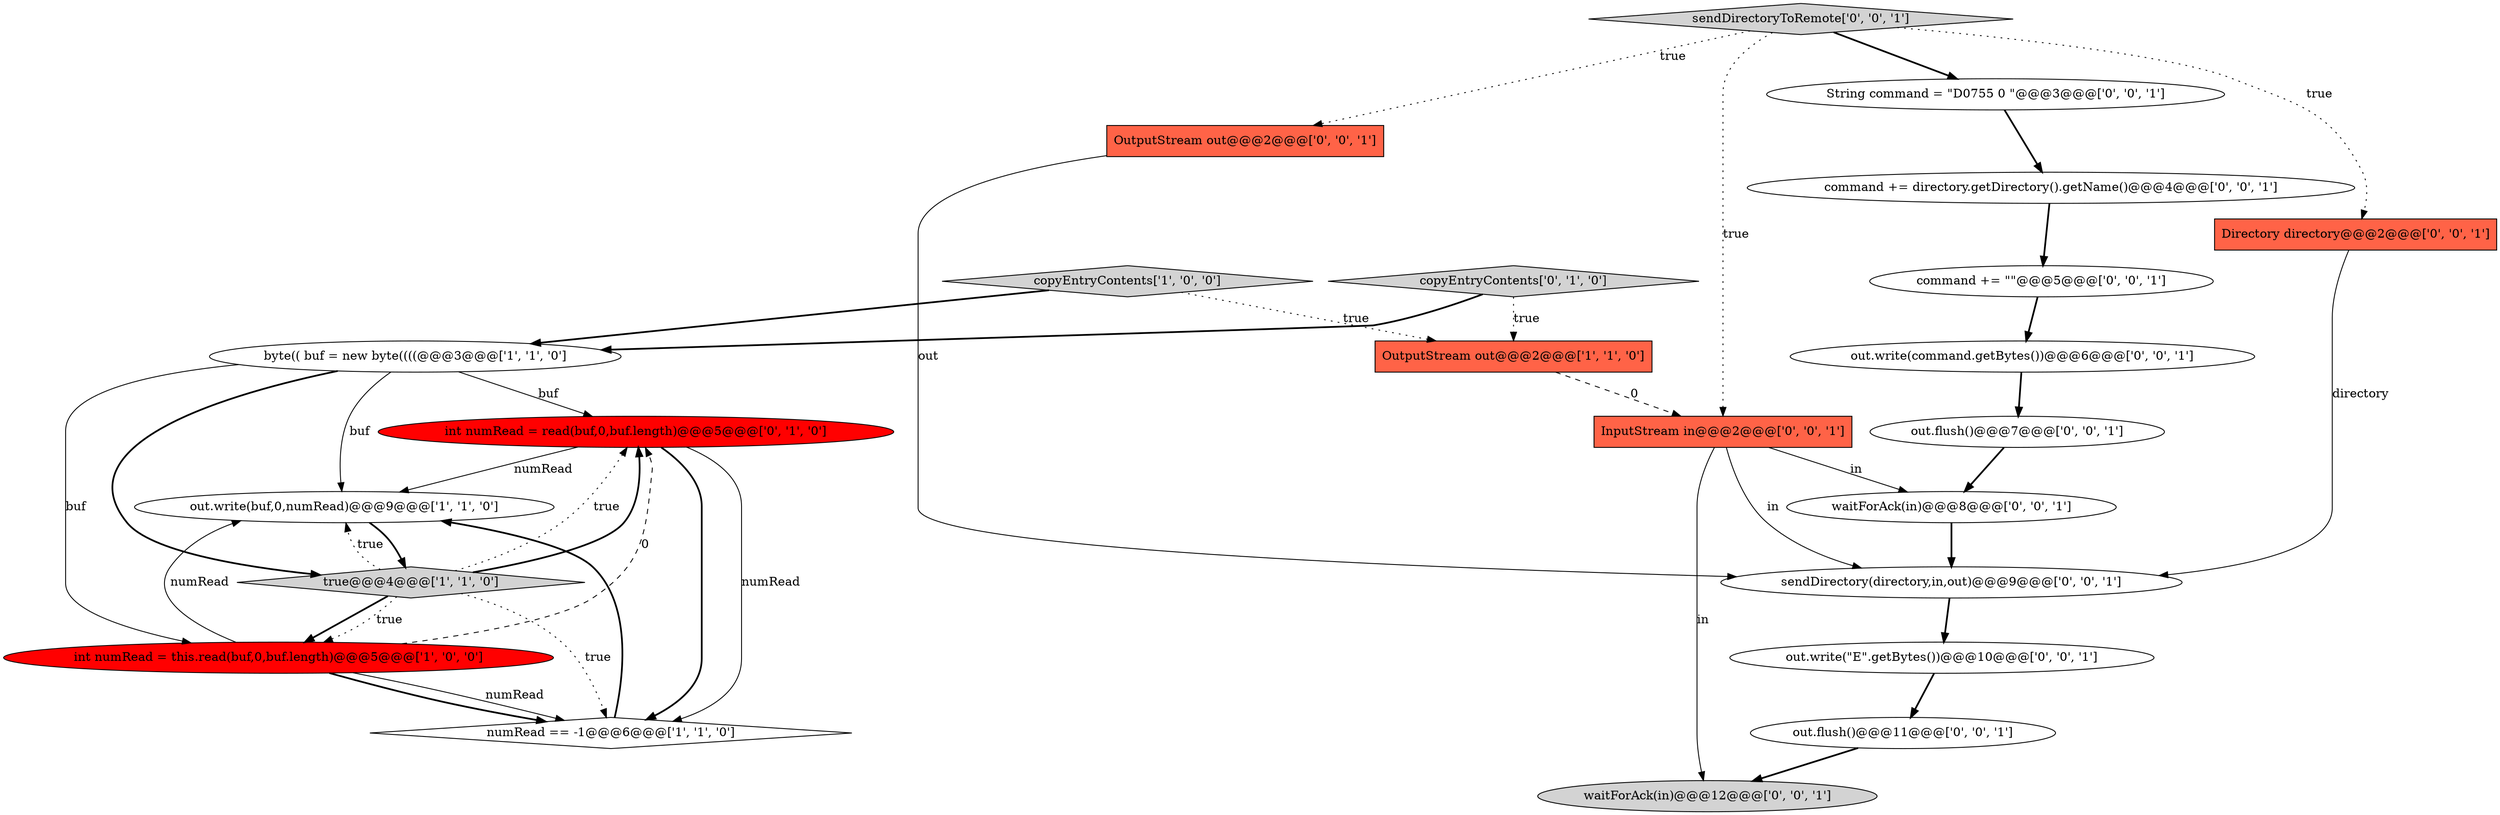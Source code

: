 digraph {
7 [style = filled, label = "int numRead = read(buf,0,buf.length)@@@5@@@['0', '1', '0']", fillcolor = red, shape = ellipse image = "AAA1AAABBB2BBB"];
18 [style = filled, label = "OutputStream out@@@2@@@['0', '0', '1']", fillcolor = tomato, shape = box image = "AAA0AAABBB3BBB"];
9 [style = filled, label = "sendDirectoryToRemote['0', '0', '1']", fillcolor = lightgray, shape = diamond image = "AAA0AAABBB3BBB"];
16 [style = filled, label = "sendDirectory(directory,in,out)@@@9@@@['0', '0', '1']", fillcolor = white, shape = ellipse image = "AAA0AAABBB3BBB"];
1 [style = filled, label = "copyEntryContents['1', '0', '0']", fillcolor = lightgray, shape = diamond image = "AAA0AAABBB1BBB"];
0 [style = filled, label = "out.write(buf,0,numRead)@@@9@@@['1', '1', '0']", fillcolor = white, shape = ellipse image = "AAA0AAABBB1BBB"];
14 [style = filled, label = "out.flush()@@@11@@@['0', '0', '1']", fillcolor = white, shape = ellipse image = "AAA0AAABBB3BBB"];
8 [style = filled, label = "copyEntryContents['0', '1', '0']", fillcolor = lightgray, shape = diamond image = "AAA0AAABBB2BBB"];
15 [style = filled, label = "waitForAck(in)@@@8@@@['0', '0', '1']", fillcolor = white, shape = ellipse image = "AAA0AAABBB3BBB"];
5 [style = filled, label = "int numRead = this.read(buf,0,buf.length)@@@5@@@['1', '0', '0']", fillcolor = red, shape = ellipse image = "AAA1AAABBB1BBB"];
10 [style = filled, label = "command += \"\"@@@5@@@['0', '0', '1']", fillcolor = white, shape = ellipse image = "AAA0AAABBB3BBB"];
17 [style = filled, label = "Directory directory@@@2@@@['0', '0', '1']", fillcolor = tomato, shape = box image = "AAA0AAABBB3BBB"];
2 [style = filled, label = "byte(( buf = new byte((((@@@3@@@['1', '1', '0']", fillcolor = white, shape = ellipse image = "AAA0AAABBB1BBB"];
21 [style = filled, label = "InputStream in@@@2@@@['0', '0', '1']", fillcolor = tomato, shape = box image = "AAA0AAABBB3BBB"];
11 [style = filled, label = "out.write(command.getBytes())@@@6@@@['0', '0', '1']", fillcolor = white, shape = ellipse image = "AAA0AAABBB3BBB"];
13 [style = filled, label = "command += directory.getDirectory().getName()@@@4@@@['0', '0', '1']", fillcolor = white, shape = ellipse image = "AAA0AAABBB3BBB"];
12 [style = filled, label = "out.flush()@@@7@@@['0', '0', '1']", fillcolor = white, shape = ellipse image = "AAA0AAABBB3BBB"];
22 [style = filled, label = "out.write(\"E\".getBytes())@@@10@@@['0', '0', '1']", fillcolor = white, shape = ellipse image = "AAA0AAABBB3BBB"];
20 [style = filled, label = "waitForAck(in)@@@12@@@['0', '0', '1']", fillcolor = lightgray, shape = ellipse image = "AAA0AAABBB3BBB"];
4 [style = filled, label = "OutputStream out@@@2@@@['1', '1', '0']", fillcolor = tomato, shape = box image = "AAA0AAABBB1BBB"];
3 [style = filled, label = "true@@@4@@@['1', '1', '0']", fillcolor = lightgray, shape = diamond image = "AAA0AAABBB1BBB"];
6 [style = filled, label = "numRead == -1@@@6@@@['1', '1', '0']", fillcolor = white, shape = diamond image = "AAA0AAABBB1BBB"];
19 [style = filled, label = "String command = \"D0755 0 \"@@@3@@@['0', '0', '1']", fillcolor = white, shape = ellipse image = "AAA0AAABBB3BBB"];
0->3 [style = bold, label=""];
13->10 [style = bold, label=""];
2->7 [style = solid, label="buf"];
3->7 [style = dotted, label="true"];
21->20 [style = solid, label="in"];
18->16 [style = solid, label="out"];
2->3 [style = bold, label=""];
9->17 [style = dotted, label="true"];
12->15 [style = bold, label=""];
17->16 [style = solid, label="directory"];
5->0 [style = solid, label="numRead"];
11->12 [style = bold, label=""];
6->0 [style = bold, label=""];
1->4 [style = dotted, label="true"];
3->6 [style = dotted, label="true"];
16->22 [style = bold, label=""];
15->16 [style = bold, label=""];
9->21 [style = dotted, label="true"];
4->21 [style = dashed, label="0"];
8->4 [style = dotted, label="true"];
21->15 [style = solid, label="in"];
2->5 [style = solid, label="buf"];
3->5 [style = bold, label=""];
2->0 [style = solid, label="buf"];
3->5 [style = dotted, label="true"];
5->6 [style = bold, label=""];
19->13 [style = bold, label=""];
8->2 [style = bold, label=""];
3->7 [style = bold, label=""];
5->6 [style = solid, label="numRead"];
7->6 [style = bold, label=""];
3->0 [style = dotted, label="true"];
9->19 [style = bold, label=""];
9->18 [style = dotted, label="true"];
1->2 [style = bold, label=""];
7->0 [style = solid, label="numRead"];
5->7 [style = dashed, label="0"];
22->14 [style = bold, label=""];
21->16 [style = solid, label="in"];
7->6 [style = solid, label="numRead"];
14->20 [style = bold, label=""];
10->11 [style = bold, label=""];
}
